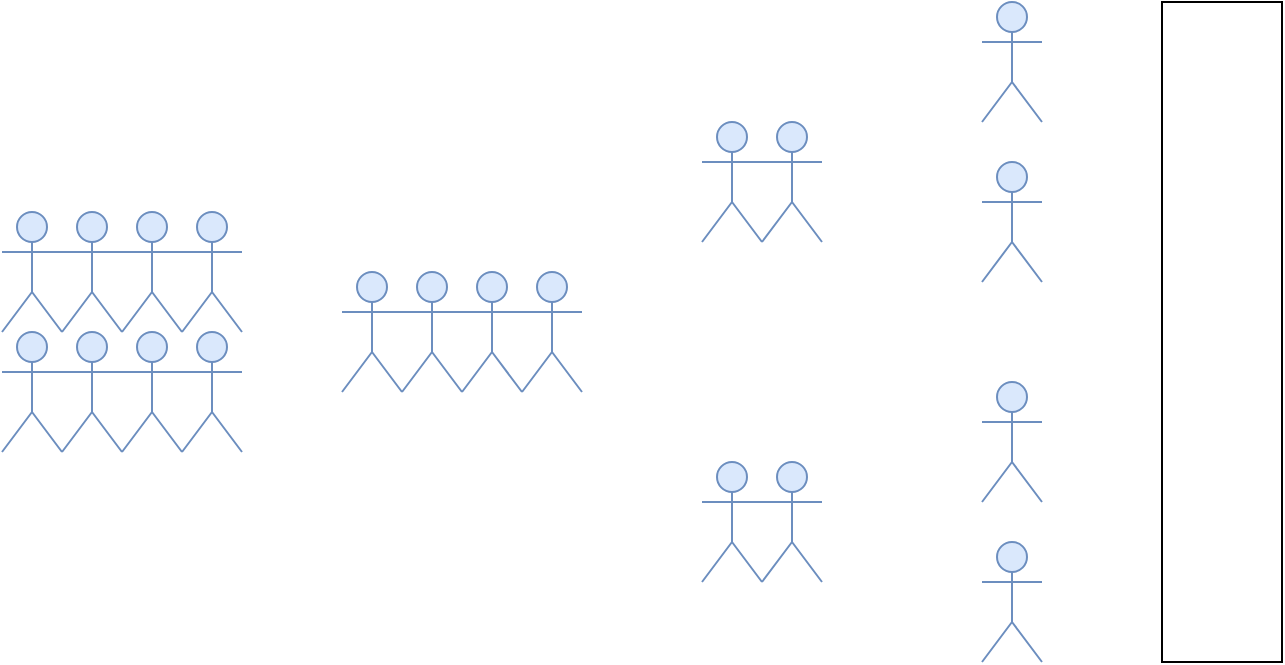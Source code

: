 <mxfile version="14.9.2" type="github">
  <diagram id="4t721WOiBh2txqYH8A7h" name="Page-1">
    <mxGraphModel dx="920" dy="513" grid="1" gridSize="10" guides="1" tooltips="1" connect="1" arrows="1" fold="1" page="1" pageScale="1" pageWidth="850" pageHeight="1100" math="0" shadow="0">
      <root>
        <mxCell id="0" />
        <mxCell id="1" parent="0" />
        <mxCell id="pKxNtTWIirbUipDDc8tY-1" value="" style="shape=umlActor;verticalLabelPosition=bottom;verticalAlign=top;html=1;outlineConnect=0;fillColor=#dae8fc;strokeColor=#6c8ebf;" vertex="1" parent="1">
          <mxGeometry x="10" y="185" width="30" height="60" as="geometry" />
        </mxCell>
        <mxCell id="pKxNtTWIirbUipDDc8tY-3" value="" style="shape=umlActor;verticalLabelPosition=bottom;verticalAlign=top;html=1;outlineConnect=0;fillColor=#dae8fc;strokeColor=#6c8ebf;" vertex="1" parent="1">
          <mxGeometry x="40" y="185" width="30" height="60" as="geometry" />
        </mxCell>
        <mxCell id="pKxNtTWIirbUipDDc8tY-4" value="" style="shape=umlActor;verticalLabelPosition=bottom;verticalAlign=top;html=1;outlineConnect=0;fillColor=#dae8fc;strokeColor=#6c8ebf;" vertex="1" parent="1">
          <mxGeometry x="70" y="185" width="30" height="60" as="geometry" />
        </mxCell>
        <mxCell id="pKxNtTWIirbUipDDc8tY-7" value="" style="shape=umlActor;verticalLabelPosition=bottom;verticalAlign=top;html=1;outlineConnect=0;fillColor=#dae8fc;strokeColor=#6c8ebf;" vertex="1" parent="1">
          <mxGeometry x="10" y="245" width="30" height="60" as="geometry" />
        </mxCell>
        <mxCell id="pKxNtTWIirbUipDDc8tY-8" value="" style="shape=umlActor;verticalLabelPosition=bottom;verticalAlign=top;html=1;outlineConnect=0;fillColor=#dae8fc;strokeColor=#6c8ebf;" vertex="1" parent="1">
          <mxGeometry x="40" y="245" width="30" height="60" as="geometry" />
        </mxCell>
        <mxCell id="pKxNtTWIirbUipDDc8tY-9" value="" style="shape=umlActor;verticalLabelPosition=bottom;verticalAlign=top;html=1;outlineConnect=0;fillColor=#dae8fc;strokeColor=#6c8ebf;" vertex="1" parent="1">
          <mxGeometry x="70" y="245" width="30" height="60" as="geometry" />
        </mxCell>
        <mxCell id="pKxNtTWIirbUipDDc8tY-10" value="" style="shape=umlActor;verticalLabelPosition=bottom;verticalAlign=top;html=1;outlineConnect=0;fillColor=#dae8fc;strokeColor=#6c8ebf;" vertex="1" parent="1">
          <mxGeometry x="180" y="215" width="30" height="60" as="geometry" />
        </mxCell>
        <mxCell id="pKxNtTWIirbUipDDc8tY-11" value="" style="shape=umlActor;verticalLabelPosition=bottom;verticalAlign=top;html=1;outlineConnect=0;fillColor=#dae8fc;strokeColor=#6c8ebf;" vertex="1" parent="1">
          <mxGeometry x="210" y="215" width="30" height="60" as="geometry" />
        </mxCell>
        <mxCell id="pKxNtTWIirbUipDDc8tY-12" value="" style="shape=umlActor;verticalLabelPosition=bottom;verticalAlign=top;html=1;outlineConnect=0;fillColor=#dae8fc;strokeColor=#6c8ebf;" vertex="1" parent="1">
          <mxGeometry x="240" y="215" width="30" height="60" as="geometry" />
        </mxCell>
        <mxCell id="pKxNtTWIirbUipDDc8tY-13" value="" style="shape=umlActor;verticalLabelPosition=bottom;verticalAlign=top;html=1;outlineConnect=0;fillColor=#dae8fc;strokeColor=#6c8ebf;" vertex="1" parent="1">
          <mxGeometry x="270" y="215" width="30" height="60" as="geometry" />
        </mxCell>
        <mxCell id="pKxNtTWIirbUipDDc8tY-16" value="" style="shape=umlActor;verticalLabelPosition=bottom;verticalAlign=top;html=1;outlineConnect=0;fillColor=#dae8fc;strokeColor=#6c8ebf;" vertex="1" parent="1">
          <mxGeometry x="100" y="185" width="30" height="60" as="geometry" />
        </mxCell>
        <mxCell id="pKxNtTWIirbUipDDc8tY-17" value="" style="shape=umlActor;verticalLabelPosition=bottom;verticalAlign=top;html=1;outlineConnect=0;fillColor=#dae8fc;strokeColor=#6c8ebf;" vertex="1" parent="1">
          <mxGeometry x="100" y="245" width="30" height="60" as="geometry" />
        </mxCell>
        <mxCell id="pKxNtTWIirbUipDDc8tY-18" value="" style="shape=umlActor;verticalLabelPosition=bottom;verticalAlign=top;html=1;outlineConnect=0;fillColor=#dae8fc;strokeColor=#6c8ebf;" vertex="1" parent="1">
          <mxGeometry x="360" y="140" width="30" height="60" as="geometry" />
        </mxCell>
        <mxCell id="pKxNtTWIirbUipDDc8tY-19" value="" style="shape=umlActor;verticalLabelPosition=bottom;verticalAlign=top;html=1;outlineConnect=0;fillColor=#dae8fc;strokeColor=#6c8ebf;" vertex="1" parent="1">
          <mxGeometry x="390" y="140" width="30" height="60" as="geometry" />
        </mxCell>
        <mxCell id="pKxNtTWIirbUipDDc8tY-20" value="" style="shape=umlActor;verticalLabelPosition=bottom;verticalAlign=top;html=1;outlineConnect=0;fillColor=#dae8fc;strokeColor=#6c8ebf;" vertex="1" parent="1">
          <mxGeometry x="360" y="310" width="30" height="60" as="geometry" />
        </mxCell>
        <mxCell id="pKxNtTWIirbUipDDc8tY-21" value="" style="shape=umlActor;verticalLabelPosition=bottom;verticalAlign=top;html=1;outlineConnect=0;fillColor=#dae8fc;strokeColor=#6c8ebf;" vertex="1" parent="1">
          <mxGeometry x="390" y="310" width="30" height="60" as="geometry" />
        </mxCell>
        <mxCell id="pKxNtTWIirbUipDDc8tY-22" value="" style="shape=umlActor;verticalLabelPosition=bottom;verticalAlign=top;html=1;outlineConnect=0;fillColor=#dae8fc;strokeColor=#6c8ebf;" vertex="1" parent="1">
          <mxGeometry x="500" y="80" width="30" height="60" as="geometry" />
        </mxCell>
        <mxCell id="pKxNtTWIirbUipDDc8tY-23" value="" style="shape=umlActor;verticalLabelPosition=bottom;verticalAlign=top;html=1;outlineConnect=0;fillColor=#dae8fc;strokeColor=#6c8ebf;" vertex="1" parent="1">
          <mxGeometry x="500" y="160" width="30" height="60" as="geometry" />
        </mxCell>
        <mxCell id="pKxNtTWIirbUipDDc8tY-24" value="" style="shape=umlActor;verticalLabelPosition=bottom;verticalAlign=top;html=1;outlineConnect=0;fillColor=#dae8fc;strokeColor=#6c8ebf;" vertex="1" parent="1">
          <mxGeometry x="500" y="270" width="30" height="60" as="geometry" />
        </mxCell>
        <mxCell id="pKxNtTWIirbUipDDc8tY-25" value="" style="shape=umlActor;verticalLabelPosition=bottom;verticalAlign=top;html=1;outlineConnect=0;fillColor=#dae8fc;strokeColor=#6c8ebf;" vertex="1" parent="1">
          <mxGeometry x="500" y="350" width="30" height="60" as="geometry" />
        </mxCell>
        <mxCell id="pKxNtTWIirbUipDDc8tY-28" value="" style="rounded=0;whiteSpace=wrap;html=1;" vertex="1" parent="1">
          <mxGeometry x="590" y="80" width="60" height="330" as="geometry" />
        </mxCell>
      </root>
    </mxGraphModel>
  </diagram>
</mxfile>
